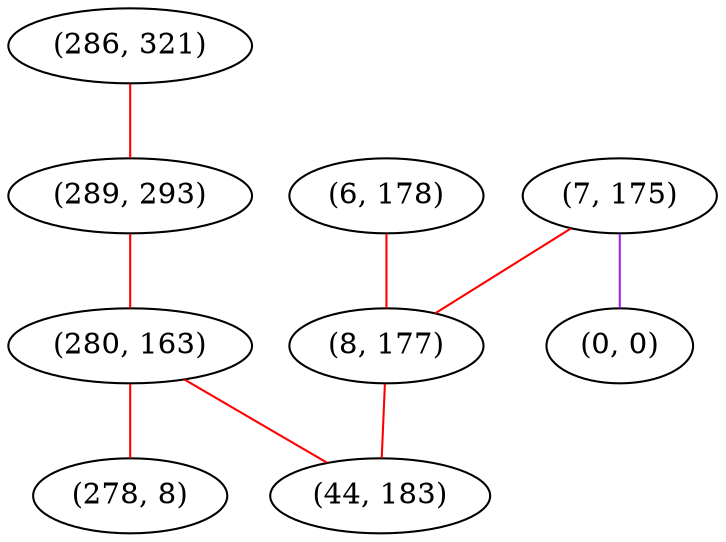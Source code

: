 graph "" {
"(286, 321)";
"(6, 178)";
"(7, 175)";
"(289, 293)";
"(280, 163)";
"(0, 0)";
"(278, 8)";
"(8, 177)";
"(44, 183)";
"(286, 321)" -- "(289, 293)"  [color=red, key=0, weight=1];
"(6, 178)" -- "(8, 177)"  [color=red, key=0, weight=1];
"(7, 175)" -- "(8, 177)"  [color=red, key=0, weight=1];
"(7, 175)" -- "(0, 0)"  [color=purple, key=0, weight=4];
"(289, 293)" -- "(280, 163)"  [color=red, key=0, weight=1];
"(280, 163)" -- "(44, 183)"  [color=red, key=0, weight=1];
"(280, 163)" -- "(278, 8)"  [color=red, key=0, weight=1];
"(8, 177)" -- "(44, 183)"  [color=red, key=0, weight=1];
}
